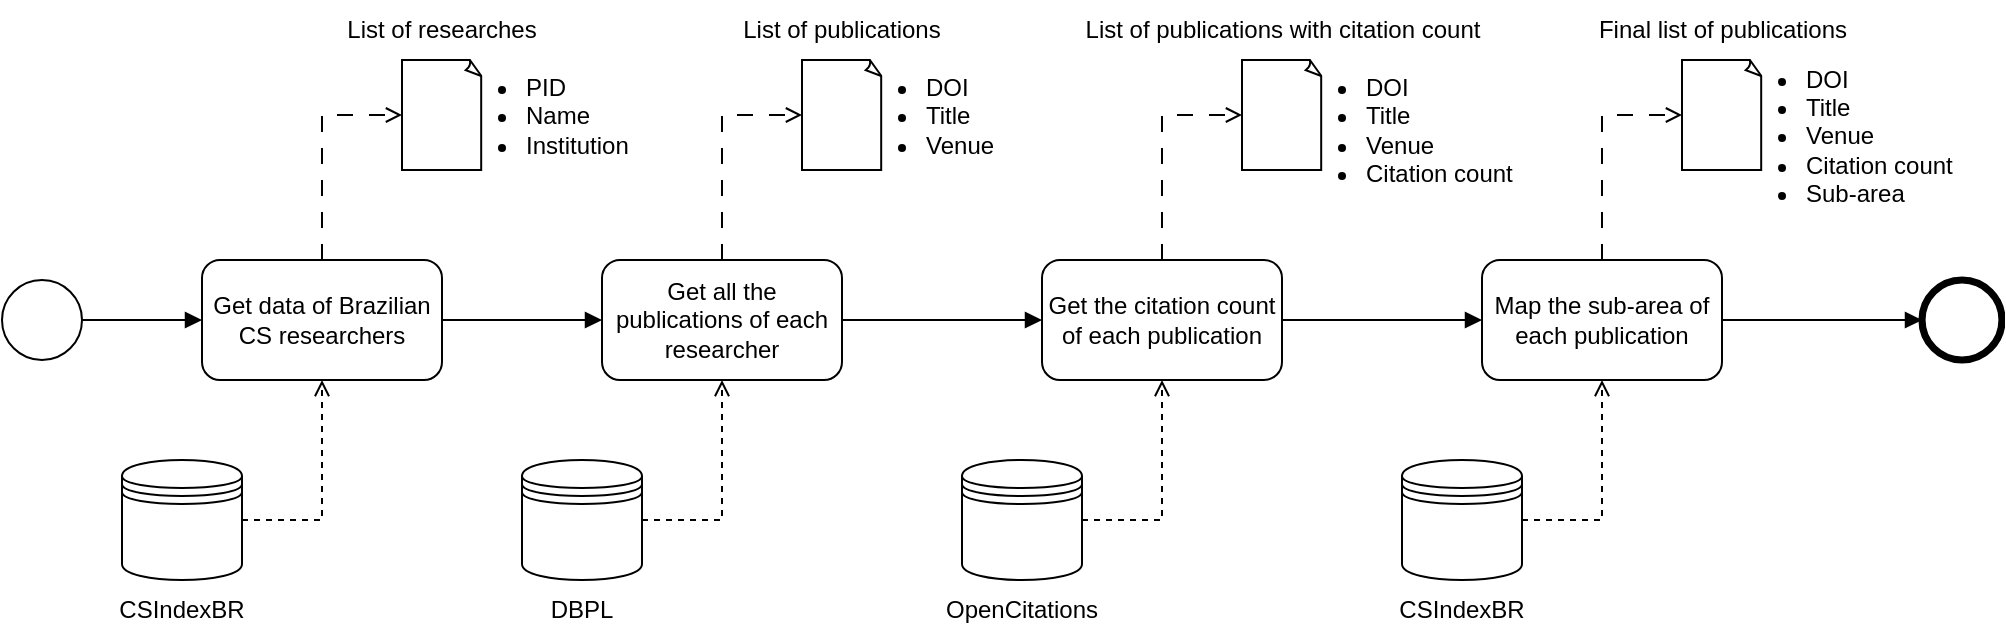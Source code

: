 <mxfile version="26.0.9" pages="2">
  <diagram name="counts" id="V9PzqqAMAO7DC7pykh0G">
    <mxGraphModel dx="1230" dy="806" grid="1" gridSize="10" guides="1" tooltips="1" connect="1" arrows="1" fold="1" page="0" pageScale="1" pageWidth="850" pageHeight="1100" math="0" shadow="0">
      <root>
        <mxCell id="0" />
        <mxCell id="1" parent="0" />
        <mxCell id="xVAZ35e9PzBfvQ0z8WeJ-7" style="edgeStyle=orthogonalEdgeStyle;rounded=0;orthogonalLoop=1;jettySize=auto;html=1;entryX=0;entryY=0.5;entryDx=0;entryDy=0;endArrow=block;endFill=1;" edge="1" parent="1" source="xVAZ35e9PzBfvQ0z8WeJ-1" target="xVAZ35e9PzBfvQ0z8WeJ-5">
          <mxGeometry relative="1" as="geometry" />
        </mxCell>
        <mxCell id="xVAZ35e9PzBfvQ0z8WeJ-1" value="" style="ellipse;whiteSpace=wrap;html=1;aspect=fixed;" vertex="1" parent="1">
          <mxGeometry x="80" y="200" width="40" height="40" as="geometry" />
        </mxCell>
        <mxCell id="xVAZ35e9PzBfvQ0z8WeJ-6" style="edgeStyle=orthogonalEdgeStyle;rounded=0;orthogonalLoop=1;jettySize=auto;html=1;entryX=0.5;entryY=1;entryDx=0;entryDy=0;dashed=1;endArrow=open;endFill=0;exitX=1;exitY=0.5;exitDx=0;exitDy=0;" edge="1" parent="1" source="xVAZ35e9PzBfvQ0z8WeJ-2" target="xVAZ35e9PzBfvQ0z8WeJ-4">
          <mxGeometry relative="1" as="geometry" />
        </mxCell>
        <mxCell id="xVAZ35e9PzBfvQ0z8WeJ-2" value="" style="shape=datastore;whiteSpace=wrap;html=1;" vertex="1" parent="1">
          <mxGeometry x="140" y="290" width="60" height="60" as="geometry" />
        </mxCell>
        <mxCell id="xVAZ35e9PzBfvQ0z8WeJ-4" value="" style="rounded=1;whiteSpace=wrap;html=1;" vertex="1" parent="1">
          <mxGeometry x="180" y="190" width="120" height="60" as="geometry" />
        </mxCell>
        <mxCell id="xVAZ35e9PzBfvQ0z8WeJ-14" style="edgeStyle=orthogonalEdgeStyle;rounded=0;orthogonalLoop=1;jettySize=auto;html=1;exitX=1;exitY=0.5;exitDx=0;exitDy=0;entryX=0;entryY=0.5;entryDx=0;entryDy=0;endArrow=block;endFill=1;" edge="1" parent="1" source="xVAZ35e9PzBfvQ0z8WeJ-5" target="xVAZ35e9PzBfvQ0z8WeJ-13">
          <mxGeometry relative="1" as="geometry" />
        </mxCell>
        <mxCell id="xVAZ35e9PzBfvQ0z8WeJ-5" value="Get data of Brazilian CS researchers" style="text;html=1;align=center;verticalAlign=middle;whiteSpace=wrap;rounded=0;" vertex="1" parent="1">
          <mxGeometry x="180" y="205" width="120" height="30" as="geometry" />
        </mxCell>
        <mxCell id="xVAZ35e9PzBfvQ0z8WeJ-8" value="" style="whiteSpace=wrap;html=1;shape=mxgraph.basic.document" vertex="1" parent="1">
          <mxGeometry x="280" y="90" width="40" height="55" as="geometry" />
        </mxCell>
        <mxCell id="xVAZ35e9PzBfvQ0z8WeJ-9" style="edgeStyle=orthogonalEdgeStyle;rounded=0;orthogonalLoop=1;jettySize=auto;html=1;exitX=0.5;exitY=0;exitDx=0;exitDy=0;entryX=0;entryY=0.5;entryDx=0;entryDy=0;entryPerimeter=0;dashed=1;dashPattern=8 8;endArrow=open;endFill=0;" edge="1" parent="1" source="xVAZ35e9PzBfvQ0z8WeJ-4" target="xVAZ35e9PzBfvQ0z8WeJ-8">
          <mxGeometry relative="1" as="geometry" />
        </mxCell>
        <mxCell id="xVAZ35e9PzBfvQ0z8WeJ-10" value="CSIndexBR" style="text;html=1;align=center;verticalAlign=middle;whiteSpace=wrap;rounded=0;" vertex="1" parent="1">
          <mxGeometry x="140" y="350" width="60" height="30" as="geometry" />
        </mxCell>
        <mxCell id="xVAZ35e9PzBfvQ0z8WeJ-11" value="&lt;ul&gt;&lt;li&gt;PID&lt;/li&gt;&lt;li&gt;Name&lt;/li&gt;&lt;li&gt;Institution&lt;/li&gt;&lt;/ul&gt;" style="text;html=1;align=left;verticalAlign=middle;whiteSpace=wrap;rounded=0;" vertex="1" parent="1">
          <mxGeometry x="300" y="82.5" width="60" height="70" as="geometry" />
        </mxCell>
        <mxCell id="xVAZ35e9PzBfvQ0z8WeJ-12" value="" style="rounded=1;whiteSpace=wrap;html=1;" vertex="1" parent="1">
          <mxGeometry x="380" y="190" width="120" height="60" as="geometry" />
        </mxCell>
        <mxCell id="xVAZ35e9PzBfvQ0z8WeJ-32" style="edgeStyle=orthogonalEdgeStyle;rounded=0;orthogonalLoop=1;jettySize=auto;html=1;exitX=1;exitY=0.5;exitDx=0;exitDy=0;entryX=0;entryY=0.5;entryDx=0;entryDy=0;endArrow=block;endFill=1;" edge="1" parent="1" source="xVAZ35e9PzBfvQ0z8WeJ-13" target="xVAZ35e9PzBfvQ0z8WeJ-24">
          <mxGeometry relative="1" as="geometry" />
        </mxCell>
        <mxCell id="xVAZ35e9PzBfvQ0z8WeJ-13" value="Get all the publications of each researcher" style="text;html=1;align=center;verticalAlign=middle;whiteSpace=wrap;rounded=0;" vertex="1" parent="1">
          <mxGeometry x="380" y="205" width="120" height="30" as="geometry" />
        </mxCell>
        <mxCell id="xVAZ35e9PzBfvQ0z8WeJ-17" style="edgeStyle=orthogonalEdgeStyle;rounded=0;orthogonalLoop=1;jettySize=auto;html=1;exitX=1;exitY=0.5;exitDx=0;exitDy=0;entryX=0.5;entryY=1;entryDx=0;entryDy=0;dashed=1;endArrow=open;endFill=0;" edge="1" parent="1" source="xVAZ35e9PzBfvQ0z8WeJ-15" target="xVAZ35e9PzBfvQ0z8WeJ-12">
          <mxGeometry relative="1" as="geometry" />
        </mxCell>
        <mxCell id="xVAZ35e9PzBfvQ0z8WeJ-15" value="" style="shape=datastore;whiteSpace=wrap;html=1;" vertex="1" parent="1">
          <mxGeometry x="340" y="290" width="60" height="60" as="geometry" />
        </mxCell>
        <mxCell id="xVAZ35e9PzBfvQ0z8WeJ-16" value="DBPL" style="text;html=1;align=center;verticalAlign=middle;whiteSpace=wrap;rounded=0;" vertex="1" parent="1">
          <mxGeometry x="340" y="350" width="60" height="30" as="geometry" />
        </mxCell>
        <mxCell id="xVAZ35e9PzBfvQ0z8WeJ-18" value="" style="whiteSpace=wrap;html=1;shape=mxgraph.basic.document" vertex="1" parent="1">
          <mxGeometry x="480" y="90" width="40" height="55" as="geometry" />
        </mxCell>
        <mxCell id="xVAZ35e9PzBfvQ0z8WeJ-19" value="&lt;ul&gt;&lt;li&gt;DOI&lt;/li&gt;&lt;li&gt;Title&lt;/li&gt;&lt;li&gt;Venue&lt;/li&gt;&lt;/ul&gt;" style="text;html=1;align=left;verticalAlign=middle;whiteSpace=wrap;rounded=0;" vertex="1" parent="1">
          <mxGeometry x="500" y="82.5" width="60" height="70" as="geometry" />
        </mxCell>
        <mxCell id="xVAZ35e9PzBfvQ0z8WeJ-20" style="edgeStyle=orthogonalEdgeStyle;rounded=0;orthogonalLoop=1;jettySize=auto;html=1;exitX=0.5;exitY=0;exitDx=0;exitDy=0;entryX=0;entryY=0.5;entryDx=0;entryDy=0;entryPerimeter=0;dashed=1;dashPattern=8 8;endArrow=open;endFill=0;" edge="1" parent="1" source="xVAZ35e9PzBfvQ0z8WeJ-12" target="xVAZ35e9PzBfvQ0z8WeJ-18">
          <mxGeometry relative="1" as="geometry" />
        </mxCell>
        <mxCell id="xVAZ35e9PzBfvQ0z8WeJ-21" value="List of researches" style="text;html=1;align=center;verticalAlign=middle;whiteSpace=wrap;rounded=0;" vertex="1" parent="1">
          <mxGeometry x="245" y="60" width="110" height="30" as="geometry" />
        </mxCell>
        <mxCell id="xVAZ35e9PzBfvQ0z8WeJ-22" value="List of publications" style="text;html=1;align=center;verticalAlign=middle;whiteSpace=wrap;rounded=0;" vertex="1" parent="1">
          <mxGeometry x="445" y="60" width="110" height="30" as="geometry" />
        </mxCell>
        <mxCell id="xVAZ35e9PzBfvQ0z8WeJ-23" value="" style="rounded=1;whiteSpace=wrap;html=1;" vertex="1" parent="1">
          <mxGeometry x="600" y="190" width="120" height="60" as="geometry" />
        </mxCell>
        <mxCell id="xVAZ35e9PzBfvQ0z8WeJ-46" style="edgeStyle=orthogonalEdgeStyle;rounded=0;orthogonalLoop=1;jettySize=auto;html=1;exitX=1;exitY=0.5;exitDx=0;exitDy=0;entryX=0;entryY=0.5;entryDx=0;entryDy=0;endArrow=block;endFill=1;" edge="1" parent="1" source="xVAZ35e9PzBfvQ0z8WeJ-24" target="xVAZ35e9PzBfvQ0z8WeJ-38">
          <mxGeometry relative="1" as="geometry" />
        </mxCell>
        <mxCell id="xVAZ35e9PzBfvQ0z8WeJ-24" value="Get the citation count of each publication" style="text;html=1;align=center;verticalAlign=middle;whiteSpace=wrap;rounded=0;" vertex="1" parent="1">
          <mxGeometry x="600" y="205" width="120" height="30" as="geometry" />
        </mxCell>
        <mxCell id="xVAZ35e9PzBfvQ0z8WeJ-25" style="edgeStyle=orthogonalEdgeStyle;rounded=0;orthogonalLoop=1;jettySize=auto;html=1;exitX=1;exitY=0.5;exitDx=0;exitDy=0;entryX=0.5;entryY=1;entryDx=0;entryDy=0;dashed=1;endArrow=open;endFill=0;" edge="1" parent="1" source="xVAZ35e9PzBfvQ0z8WeJ-26" target="xVAZ35e9PzBfvQ0z8WeJ-23">
          <mxGeometry relative="1" as="geometry" />
        </mxCell>
        <mxCell id="xVAZ35e9PzBfvQ0z8WeJ-26" value="" style="shape=datastore;whiteSpace=wrap;html=1;" vertex="1" parent="1">
          <mxGeometry x="560" y="290" width="60" height="60" as="geometry" />
        </mxCell>
        <mxCell id="xVAZ35e9PzBfvQ0z8WeJ-27" value="OpenCitations" style="text;html=1;align=center;verticalAlign=middle;whiteSpace=wrap;rounded=0;" vertex="1" parent="1">
          <mxGeometry x="560" y="350" width="60" height="30" as="geometry" />
        </mxCell>
        <mxCell id="xVAZ35e9PzBfvQ0z8WeJ-28" value="" style="whiteSpace=wrap;html=1;shape=mxgraph.basic.document" vertex="1" parent="1">
          <mxGeometry x="700" y="90" width="40" height="55" as="geometry" />
        </mxCell>
        <mxCell id="xVAZ35e9PzBfvQ0z8WeJ-29" value="&lt;ul&gt;&lt;li&gt;DOI&lt;/li&gt;&lt;li&gt;Title&lt;/li&gt;&lt;li&gt;Venue&lt;/li&gt;&lt;li&gt;Citation count&lt;/li&gt;&lt;/ul&gt;" style="text;html=1;align=left;verticalAlign=middle;whiteSpace=wrap;rounded=0;" vertex="1" parent="1">
          <mxGeometry x="720" y="90" width="120" height="70" as="geometry" />
        </mxCell>
        <mxCell id="xVAZ35e9PzBfvQ0z8WeJ-30" style="edgeStyle=orthogonalEdgeStyle;rounded=0;orthogonalLoop=1;jettySize=auto;html=1;exitX=0.5;exitY=0;exitDx=0;exitDy=0;entryX=0;entryY=0.5;entryDx=0;entryDy=0;entryPerimeter=0;dashed=1;dashPattern=8 8;endArrow=open;endFill=0;" edge="1" parent="1" source="xVAZ35e9PzBfvQ0z8WeJ-23" target="xVAZ35e9PzBfvQ0z8WeJ-28">
          <mxGeometry relative="1" as="geometry" />
        </mxCell>
        <mxCell id="xVAZ35e9PzBfvQ0z8WeJ-31" value="List of publications&amp;nbsp;&lt;span style=&quot;background-color: transparent; color: light-dark(rgb(0, 0, 0), rgb(255, 255, 255));&quot;&gt;with citation count&lt;/span&gt;" style="text;html=1;align=center;verticalAlign=middle;whiteSpace=wrap;rounded=0;" vertex="1" parent="1">
          <mxGeometry x="613.75" y="63.75" width="212.5" height="22.5" as="geometry" />
        </mxCell>
        <mxCell id="xVAZ35e9PzBfvQ0z8WeJ-37" value="" style="rounded=1;whiteSpace=wrap;html=1;" vertex="1" parent="1">
          <mxGeometry x="820" y="190" width="120" height="60" as="geometry" />
        </mxCell>
        <mxCell id="xVAZ35e9PzBfvQ0z8WeJ-38" value="Map the sub-area of each publication" style="text;html=1;align=center;verticalAlign=middle;whiteSpace=wrap;rounded=0;" vertex="1" parent="1">
          <mxGeometry x="820" y="205" width="120" height="30" as="geometry" />
        </mxCell>
        <mxCell id="xVAZ35e9PzBfvQ0z8WeJ-39" style="edgeStyle=orthogonalEdgeStyle;rounded=0;orthogonalLoop=1;jettySize=auto;html=1;exitX=1;exitY=0.5;exitDx=0;exitDy=0;entryX=0.5;entryY=1;entryDx=0;entryDy=0;dashed=1;endArrow=open;endFill=0;" edge="1" parent="1" source="xVAZ35e9PzBfvQ0z8WeJ-40" target="xVAZ35e9PzBfvQ0z8WeJ-37">
          <mxGeometry relative="1" as="geometry" />
        </mxCell>
        <mxCell id="xVAZ35e9PzBfvQ0z8WeJ-40" value="" style="shape=datastore;whiteSpace=wrap;html=1;" vertex="1" parent="1">
          <mxGeometry x="780" y="290" width="60" height="60" as="geometry" />
        </mxCell>
        <mxCell id="xVAZ35e9PzBfvQ0z8WeJ-41" value="CSIndexBR" style="text;html=1;align=center;verticalAlign=middle;whiteSpace=wrap;rounded=0;" vertex="1" parent="1">
          <mxGeometry x="780" y="350" width="60" height="30" as="geometry" />
        </mxCell>
        <mxCell id="xVAZ35e9PzBfvQ0z8WeJ-42" value="" style="whiteSpace=wrap;html=1;shape=mxgraph.basic.document" vertex="1" parent="1">
          <mxGeometry x="920" y="90" width="40" height="55" as="geometry" />
        </mxCell>
        <mxCell id="xVAZ35e9PzBfvQ0z8WeJ-43" value="&lt;ul&gt;&lt;li&gt;DOI&lt;/li&gt;&lt;li&gt;Title&lt;/li&gt;&lt;li&gt;Venue&lt;/li&gt;&lt;li&gt;Citation count&lt;/li&gt;&lt;li&gt;Sub-area&lt;/li&gt;&lt;/ul&gt;" style="text;html=1;align=left;verticalAlign=middle;whiteSpace=wrap;rounded=0;" vertex="1" parent="1">
          <mxGeometry x="940" y="102.5" width="120" height="50" as="geometry" />
        </mxCell>
        <mxCell id="xVAZ35e9PzBfvQ0z8WeJ-44" style="edgeStyle=orthogonalEdgeStyle;rounded=0;orthogonalLoop=1;jettySize=auto;html=1;exitX=0.5;exitY=0;exitDx=0;exitDy=0;entryX=0;entryY=0.5;entryDx=0;entryDy=0;entryPerimeter=0;dashed=1;dashPattern=8 8;endArrow=open;endFill=0;" edge="1" parent="1" source="xVAZ35e9PzBfvQ0z8WeJ-37" target="xVAZ35e9PzBfvQ0z8WeJ-42">
          <mxGeometry relative="1" as="geometry" />
        </mxCell>
        <mxCell id="xVAZ35e9PzBfvQ0z8WeJ-47" value="" style="points=[[0.145,0.145,0],[0.5,0,0],[0.855,0.145,0],[1,0.5,0],[0.855,0.855,0],[0.5,1,0],[0.145,0.855,0],[0,0.5,0]];shape=mxgraph.bpmn.event;html=1;verticalLabelPosition=bottom;labelBackgroundColor=#ffffff;verticalAlign=top;align=center;perimeter=ellipsePerimeter;outlineConnect=0;aspect=fixed;outline=end;symbol=terminate2;strokeWidth=1.2;" vertex="1" parent="1">
          <mxGeometry x="1040" y="200" width="40" height="40" as="geometry" />
        </mxCell>
        <mxCell id="xVAZ35e9PzBfvQ0z8WeJ-49" style="edgeStyle=orthogonalEdgeStyle;rounded=0;orthogonalLoop=1;jettySize=auto;html=1;entryX=0;entryY=0.5;entryDx=0;entryDy=0;entryPerimeter=0;endArrow=block;endFill=1;" edge="1" parent="1" source="xVAZ35e9PzBfvQ0z8WeJ-38" target="xVAZ35e9PzBfvQ0z8WeJ-47">
          <mxGeometry relative="1" as="geometry" />
        </mxCell>
        <mxCell id="xVAZ35e9PzBfvQ0z8WeJ-50" value="Final list of publications" style="text;html=1;align=center;verticalAlign=middle;whiteSpace=wrap;rounded=0;" vertex="1" parent="1">
          <mxGeometry x="867.5" y="63.75" width="145" height="22.5" as="geometry" />
        </mxCell>
      </root>
    </mxGraphModel>
  </diagram>
  <diagram name="network" id="50lLfYWBKD2pFj8r0geY">
    <mxGraphModel dx="1036" dy="679" grid="1" gridSize="10" guides="1" tooltips="1" connect="1" arrows="1" fold="1" page="0" pageScale="1" pageWidth="850" pageHeight="1100" math="0" shadow="0">
      <root>
        <mxCell id="PbywG8o3UfsQJM1E1q44-0" />
        <mxCell id="PbywG8o3UfsQJM1E1q44-1" parent="PbywG8o3UfsQJM1E1q44-0" />
        <mxCell id="PbywG8o3UfsQJM1E1q44-2" style="edgeStyle=orthogonalEdgeStyle;rounded=0;orthogonalLoop=1;jettySize=auto;html=1;entryX=0;entryY=0.5;entryDx=0;entryDy=0;endArrow=block;endFill=1;" edge="1" parent="PbywG8o3UfsQJM1E1q44-1" source="PbywG8o3UfsQJM1E1q44-3" target="PbywG8o3UfsQJM1E1q44-8">
          <mxGeometry relative="1" as="geometry" />
        </mxCell>
        <mxCell id="PbywG8o3UfsQJM1E1q44-3" value="" style="ellipse;whiteSpace=wrap;html=1;aspect=fixed;" vertex="1" parent="PbywG8o3UfsQJM1E1q44-1">
          <mxGeometry x="80" y="200" width="40" height="40" as="geometry" />
        </mxCell>
        <mxCell id="PbywG8o3UfsQJM1E1q44-4" style="edgeStyle=orthogonalEdgeStyle;rounded=0;orthogonalLoop=1;jettySize=auto;html=1;entryX=0.5;entryY=1;entryDx=0;entryDy=0;dashed=1;endArrow=open;endFill=0;exitX=1;exitY=0.5;exitDx=0;exitDy=0;" edge="1" parent="PbywG8o3UfsQJM1E1q44-1" source="PbywG8o3UfsQJM1E1q44-5" target="PbywG8o3UfsQJM1E1q44-6">
          <mxGeometry relative="1" as="geometry" />
        </mxCell>
        <mxCell id="PbywG8o3UfsQJM1E1q44-5" value="" style="shape=datastore;whiteSpace=wrap;html=1;" vertex="1" parent="PbywG8o3UfsQJM1E1q44-1">
          <mxGeometry x="140" y="290" width="60" height="60" as="geometry" />
        </mxCell>
        <mxCell id="PbywG8o3UfsQJM1E1q44-6" value="" style="rounded=1;whiteSpace=wrap;html=1;" vertex="1" parent="PbywG8o3UfsQJM1E1q44-1">
          <mxGeometry x="180" y="190" width="120" height="60" as="geometry" />
        </mxCell>
        <mxCell id="PbywG8o3UfsQJM1E1q44-7" style="edgeStyle=orthogonalEdgeStyle;rounded=0;orthogonalLoop=1;jettySize=auto;html=1;exitX=1;exitY=0.5;exitDx=0;exitDy=0;entryX=0;entryY=0.5;entryDx=0;entryDy=0;endArrow=block;endFill=1;" edge="1" parent="PbywG8o3UfsQJM1E1q44-1" source="PbywG8o3UfsQJM1E1q44-8" target="PbywG8o3UfsQJM1E1q44-15">
          <mxGeometry relative="1" as="geometry" />
        </mxCell>
        <mxCell id="PbywG8o3UfsQJM1E1q44-8" value="Get data of Brazilian CS researchers" style="text;html=1;align=center;verticalAlign=middle;whiteSpace=wrap;rounded=0;" vertex="1" parent="PbywG8o3UfsQJM1E1q44-1">
          <mxGeometry x="180" y="205" width="120" height="30" as="geometry" />
        </mxCell>
        <mxCell id="PbywG8o3UfsQJM1E1q44-9" value="" style="whiteSpace=wrap;html=1;shape=mxgraph.basic.document" vertex="1" parent="PbywG8o3UfsQJM1E1q44-1">
          <mxGeometry x="280" y="90" width="40" height="55" as="geometry" />
        </mxCell>
        <mxCell id="PbywG8o3UfsQJM1E1q44-10" style="edgeStyle=orthogonalEdgeStyle;rounded=0;orthogonalLoop=1;jettySize=auto;html=1;exitX=0.5;exitY=0;exitDx=0;exitDy=0;entryX=0;entryY=0.5;entryDx=0;entryDy=0;entryPerimeter=0;dashed=1;dashPattern=8 8;endArrow=open;endFill=0;" edge="1" parent="PbywG8o3UfsQJM1E1q44-1" source="PbywG8o3UfsQJM1E1q44-6" target="PbywG8o3UfsQJM1E1q44-9">
          <mxGeometry relative="1" as="geometry" />
        </mxCell>
        <mxCell id="PbywG8o3UfsQJM1E1q44-11" value="CSIndexBR" style="text;html=1;align=center;verticalAlign=middle;whiteSpace=wrap;rounded=0;" vertex="1" parent="PbywG8o3UfsQJM1E1q44-1">
          <mxGeometry x="140" y="350" width="60" height="30" as="geometry" />
        </mxCell>
        <mxCell id="PbywG8o3UfsQJM1E1q44-12" value="&lt;ul&gt;&lt;li&gt;PID&lt;/li&gt;&lt;li&gt;Name&lt;/li&gt;&lt;li&gt;Institution&lt;/li&gt;&lt;/ul&gt;" style="text;html=1;align=left;verticalAlign=middle;whiteSpace=wrap;rounded=0;" vertex="1" parent="PbywG8o3UfsQJM1E1q44-1">
          <mxGeometry x="300" y="82.5" width="60" height="70" as="geometry" />
        </mxCell>
        <mxCell id="PbywG8o3UfsQJM1E1q44-13" value="" style="rounded=1;whiteSpace=wrap;html=1;" vertex="1" parent="PbywG8o3UfsQJM1E1q44-1">
          <mxGeometry x="380" y="190" width="120" height="60" as="geometry" />
        </mxCell>
        <mxCell id="PbywG8o3UfsQJM1E1q44-14" style="edgeStyle=orthogonalEdgeStyle;rounded=0;orthogonalLoop=1;jettySize=auto;html=1;exitX=1;exitY=0.5;exitDx=0;exitDy=0;entryX=0;entryY=0.5;entryDx=0;entryDy=0;endArrow=block;endFill=1;" edge="1" parent="PbywG8o3UfsQJM1E1q44-1" source="PbywG8o3UfsQJM1E1q44-15" target="PbywG8o3UfsQJM1E1q44-26">
          <mxGeometry relative="1" as="geometry" />
        </mxCell>
        <mxCell id="PbywG8o3UfsQJM1E1q44-15" value="Get all the publications of each researcher" style="text;html=1;align=center;verticalAlign=middle;whiteSpace=wrap;rounded=0;" vertex="1" parent="PbywG8o3UfsQJM1E1q44-1">
          <mxGeometry x="380" y="205" width="120" height="30" as="geometry" />
        </mxCell>
        <mxCell id="PbywG8o3UfsQJM1E1q44-16" style="edgeStyle=orthogonalEdgeStyle;rounded=0;orthogonalLoop=1;jettySize=auto;html=1;exitX=1;exitY=0.5;exitDx=0;exitDy=0;entryX=0.5;entryY=1;entryDx=0;entryDy=0;dashed=1;endArrow=open;endFill=0;" edge="1" parent="PbywG8o3UfsQJM1E1q44-1" source="PbywG8o3UfsQJM1E1q44-17" target="PbywG8o3UfsQJM1E1q44-13">
          <mxGeometry relative="1" as="geometry" />
        </mxCell>
        <mxCell id="PbywG8o3UfsQJM1E1q44-17" value="" style="shape=datastore;whiteSpace=wrap;html=1;" vertex="1" parent="PbywG8o3UfsQJM1E1q44-1">
          <mxGeometry x="340" y="290" width="60" height="60" as="geometry" />
        </mxCell>
        <mxCell id="PbywG8o3UfsQJM1E1q44-18" value="DBPL" style="text;html=1;align=center;verticalAlign=middle;whiteSpace=wrap;rounded=0;" vertex="1" parent="PbywG8o3UfsQJM1E1q44-1">
          <mxGeometry x="340" y="350" width="60" height="30" as="geometry" />
        </mxCell>
        <mxCell id="PbywG8o3UfsQJM1E1q44-19" value="" style="whiteSpace=wrap;html=1;shape=mxgraph.basic.document" vertex="1" parent="PbywG8o3UfsQJM1E1q44-1">
          <mxGeometry x="480" y="90" width="40" height="55" as="geometry" />
        </mxCell>
        <mxCell id="PbywG8o3UfsQJM1E1q44-20" value="&lt;ul&gt;&lt;li&gt;DOI&lt;/li&gt;&lt;li&gt;Title&lt;/li&gt;&lt;li&gt;Venue&lt;/li&gt;&lt;/ul&gt;" style="text;html=1;align=left;verticalAlign=middle;whiteSpace=wrap;rounded=0;" vertex="1" parent="PbywG8o3UfsQJM1E1q44-1">
          <mxGeometry x="500" y="82.5" width="60" height="70" as="geometry" />
        </mxCell>
        <mxCell id="PbywG8o3UfsQJM1E1q44-21" style="edgeStyle=orthogonalEdgeStyle;rounded=0;orthogonalLoop=1;jettySize=auto;html=1;exitX=0.5;exitY=0;exitDx=0;exitDy=0;entryX=0;entryY=0.5;entryDx=0;entryDy=0;entryPerimeter=0;dashed=1;dashPattern=8 8;endArrow=open;endFill=0;" edge="1" parent="PbywG8o3UfsQJM1E1q44-1" source="PbywG8o3UfsQJM1E1q44-13" target="PbywG8o3UfsQJM1E1q44-19">
          <mxGeometry relative="1" as="geometry" />
        </mxCell>
        <mxCell id="PbywG8o3UfsQJM1E1q44-22" value="List of researches" style="text;html=1;align=center;verticalAlign=middle;whiteSpace=wrap;rounded=0;" vertex="1" parent="PbywG8o3UfsQJM1E1q44-1">
          <mxGeometry x="245" y="60" width="110" height="30" as="geometry" />
        </mxCell>
        <mxCell id="PbywG8o3UfsQJM1E1q44-23" value="List of publications" style="text;html=1;align=center;verticalAlign=middle;whiteSpace=wrap;rounded=0;" vertex="1" parent="PbywG8o3UfsQJM1E1q44-1">
          <mxGeometry x="445" y="60" width="110" height="30" as="geometry" />
        </mxCell>
        <mxCell id="PbywG8o3UfsQJM1E1q44-24" value="" style="rounded=1;whiteSpace=wrap;html=1;" vertex="1" parent="PbywG8o3UfsQJM1E1q44-1">
          <mxGeometry x="600" y="190" width="120" height="60" as="geometry" />
        </mxCell>
        <mxCell id="PbywG8o3UfsQJM1E1q44-25" style="edgeStyle=orthogonalEdgeStyle;rounded=0;orthogonalLoop=1;jettySize=auto;html=1;exitX=1;exitY=0.5;exitDx=0;exitDy=0;entryX=0;entryY=0.5;entryDx=0;entryDy=0;endArrow=block;endFill=1;" edge="1" parent="PbywG8o3UfsQJM1E1q44-1" source="PbywG8o3UfsQJM1E1q44-26" target="PbywG8o3UfsQJM1E1q44-35">
          <mxGeometry relative="1" as="geometry" />
        </mxCell>
        <mxCell id="PbywG8o3UfsQJM1E1q44-26" value="Get the citation count of each publication" style="text;html=1;align=center;verticalAlign=middle;whiteSpace=wrap;rounded=0;" vertex="1" parent="PbywG8o3UfsQJM1E1q44-1">
          <mxGeometry x="600" y="205" width="120" height="30" as="geometry" />
        </mxCell>
        <mxCell id="PbywG8o3UfsQJM1E1q44-27" style="edgeStyle=orthogonalEdgeStyle;rounded=0;orthogonalLoop=1;jettySize=auto;html=1;exitX=1;exitY=0.5;exitDx=0;exitDy=0;entryX=0.5;entryY=1;entryDx=0;entryDy=0;dashed=1;endArrow=open;endFill=0;" edge="1" parent="PbywG8o3UfsQJM1E1q44-1" source="PbywG8o3UfsQJM1E1q44-28" target="PbywG8o3UfsQJM1E1q44-24">
          <mxGeometry relative="1" as="geometry" />
        </mxCell>
        <mxCell id="PbywG8o3UfsQJM1E1q44-28" value="" style="shape=datastore;whiteSpace=wrap;html=1;" vertex="1" parent="PbywG8o3UfsQJM1E1q44-1">
          <mxGeometry x="560" y="290" width="60" height="60" as="geometry" />
        </mxCell>
        <mxCell id="PbywG8o3UfsQJM1E1q44-29" value="OpenCitations" style="text;html=1;align=center;verticalAlign=middle;whiteSpace=wrap;rounded=0;" vertex="1" parent="PbywG8o3UfsQJM1E1q44-1">
          <mxGeometry x="560" y="350" width="60" height="30" as="geometry" />
        </mxCell>
        <mxCell id="PbywG8o3UfsQJM1E1q44-30" value="" style="whiteSpace=wrap;html=1;shape=mxgraph.basic.document" vertex="1" parent="PbywG8o3UfsQJM1E1q44-1">
          <mxGeometry x="700" y="90" width="40" height="55" as="geometry" />
        </mxCell>
        <mxCell id="PbywG8o3UfsQJM1E1q44-31" value="&lt;ul&gt;&lt;li&gt;DOI&lt;/li&gt;&lt;li&gt;Title&lt;/li&gt;&lt;li&gt;Venue&lt;/li&gt;&lt;li&gt;Citation count&lt;/li&gt;&lt;/ul&gt;" style="text;html=1;align=left;verticalAlign=middle;whiteSpace=wrap;rounded=0;" vertex="1" parent="PbywG8o3UfsQJM1E1q44-1">
          <mxGeometry x="720" y="90" width="120" height="70" as="geometry" />
        </mxCell>
        <mxCell id="PbywG8o3UfsQJM1E1q44-32" style="edgeStyle=orthogonalEdgeStyle;rounded=0;orthogonalLoop=1;jettySize=auto;html=1;exitX=0.5;exitY=0;exitDx=0;exitDy=0;entryX=0;entryY=0.5;entryDx=0;entryDy=0;entryPerimeter=0;dashed=1;dashPattern=8 8;endArrow=open;endFill=0;" edge="1" parent="PbywG8o3UfsQJM1E1q44-1" source="PbywG8o3UfsQJM1E1q44-24" target="PbywG8o3UfsQJM1E1q44-30">
          <mxGeometry relative="1" as="geometry" />
        </mxCell>
        <mxCell id="PbywG8o3UfsQJM1E1q44-33" value="List of publications&amp;nbsp;&lt;span style=&quot;background-color: transparent; color: light-dark(rgb(0, 0, 0), rgb(255, 255, 255));&quot;&gt;with citation count&lt;/span&gt;" style="text;html=1;align=center;verticalAlign=middle;whiteSpace=wrap;rounded=0;" vertex="1" parent="PbywG8o3UfsQJM1E1q44-1">
          <mxGeometry x="613.75" y="63.75" width="212.5" height="22.5" as="geometry" />
        </mxCell>
        <mxCell id="PbywG8o3UfsQJM1E1q44-34" value="" style="rounded=1;whiteSpace=wrap;html=1;" vertex="1" parent="PbywG8o3UfsQJM1E1q44-1">
          <mxGeometry x="820" y="190" width="120" height="60" as="geometry" />
        </mxCell>
        <mxCell id="PbywG8o3UfsQJM1E1q44-35" value="Map the sub-area of each publication" style="text;html=1;align=center;verticalAlign=middle;whiteSpace=wrap;rounded=0;" vertex="1" parent="PbywG8o3UfsQJM1E1q44-1">
          <mxGeometry x="820" y="205" width="120" height="30" as="geometry" />
        </mxCell>
        <mxCell id="PbywG8o3UfsQJM1E1q44-36" style="edgeStyle=orthogonalEdgeStyle;rounded=0;orthogonalLoop=1;jettySize=auto;html=1;exitX=1;exitY=0.5;exitDx=0;exitDy=0;entryX=0.5;entryY=1;entryDx=0;entryDy=0;dashed=1;endArrow=open;endFill=0;" edge="1" parent="PbywG8o3UfsQJM1E1q44-1" source="PbywG8o3UfsQJM1E1q44-37" target="PbywG8o3UfsQJM1E1q44-34">
          <mxGeometry relative="1" as="geometry" />
        </mxCell>
        <mxCell id="PbywG8o3UfsQJM1E1q44-37" value="" style="shape=datastore;whiteSpace=wrap;html=1;" vertex="1" parent="PbywG8o3UfsQJM1E1q44-1">
          <mxGeometry x="780" y="290" width="60" height="60" as="geometry" />
        </mxCell>
        <mxCell id="PbywG8o3UfsQJM1E1q44-38" value="CSIndexBR" style="text;html=1;align=center;verticalAlign=middle;whiteSpace=wrap;rounded=0;" vertex="1" parent="PbywG8o3UfsQJM1E1q44-1">
          <mxGeometry x="780" y="350" width="60" height="30" as="geometry" />
        </mxCell>
        <mxCell id="PbywG8o3UfsQJM1E1q44-39" value="" style="whiteSpace=wrap;html=1;shape=mxgraph.basic.document" vertex="1" parent="PbywG8o3UfsQJM1E1q44-1">
          <mxGeometry x="920" y="90" width="40" height="55" as="geometry" />
        </mxCell>
        <mxCell id="PbywG8o3UfsQJM1E1q44-40" value="&lt;ul&gt;&lt;li&gt;DOI&lt;/li&gt;&lt;li&gt;Title&lt;/li&gt;&lt;li&gt;Venue&lt;/li&gt;&lt;li&gt;Citation count&lt;/li&gt;&lt;li&gt;Sub-area&lt;/li&gt;&lt;/ul&gt;" style="text;html=1;align=left;verticalAlign=middle;whiteSpace=wrap;rounded=0;" vertex="1" parent="PbywG8o3UfsQJM1E1q44-1">
          <mxGeometry x="940" y="102.5" width="120" height="50" as="geometry" />
        </mxCell>
        <mxCell id="PbywG8o3UfsQJM1E1q44-41" style="edgeStyle=orthogonalEdgeStyle;rounded=0;orthogonalLoop=1;jettySize=auto;html=1;exitX=0.5;exitY=0;exitDx=0;exitDy=0;entryX=0;entryY=0.5;entryDx=0;entryDy=0;entryPerimeter=0;dashed=1;dashPattern=8 8;endArrow=open;endFill=0;" edge="1" parent="PbywG8o3UfsQJM1E1q44-1" source="PbywG8o3UfsQJM1E1q44-34" target="PbywG8o3UfsQJM1E1q44-39">
          <mxGeometry relative="1" as="geometry" />
        </mxCell>
        <mxCell id="PbywG8o3UfsQJM1E1q44-42" value="" style="points=[[0.145,0.145,0],[0.5,0,0],[0.855,0.145,0],[1,0.5,0],[0.855,0.855,0],[0.5,1,0],[0.145,0.855,0],[0,0.5,0]];shape=mxgraph.bpmn.event;html=1;verticalLabelPosition=bottom;labelBackgroundColor=#ffffff;verticalAlign=top;align=center;perimeter=ellipsePerimeter;outlineConnect=0;aspect=fixed;outline=end;symbol=terminate2;strokeWidth=1.2;" vertex="1" parent="PbywG8o3UfsQJM1E1q44-1">
          <mxGeometry x="1040" y="200" width="40" height="40" as="geometry" />
        </mxCell>
        <mxCell id="PbywG8o3UfsQJM1E1q44-43" style="edgeStyle=orthogonalEdgeStyle;rounded=0;orthogonalLoop=1;jettySize=auto;html=1;entryX=0;entryY=0.5;entryDx=0;entryDy=0;entryPerimeter=0;endArrow=block;endFill=1;" edge="1" parent="PbywG8o3UfsQJM1E1q44-1" source="PbywG8o3UfsQJM1E1q44-35" target="PbywG8o3UfsQJM1E1q44-42">
          <mxGeometry relative="1" as="geometry" />
        </mxCell>
        <mxCell id="PbywG8o3UfsQJM1E1q44-44" value="Final list of publications" style="text;html=1;align=center;verticalAlign=middle;whiteSpace=wrap;rounded=0;" vertex="1" parent="PbywG8o3UfsQJM1E1q44-1">
          <mxGeometry x="867.5" y="63.75" width="145" height="22.5" as="geometry" />
        </mxCell>
      </root>
    </mxGraphModel>
  </diagram>
</mxfile>
